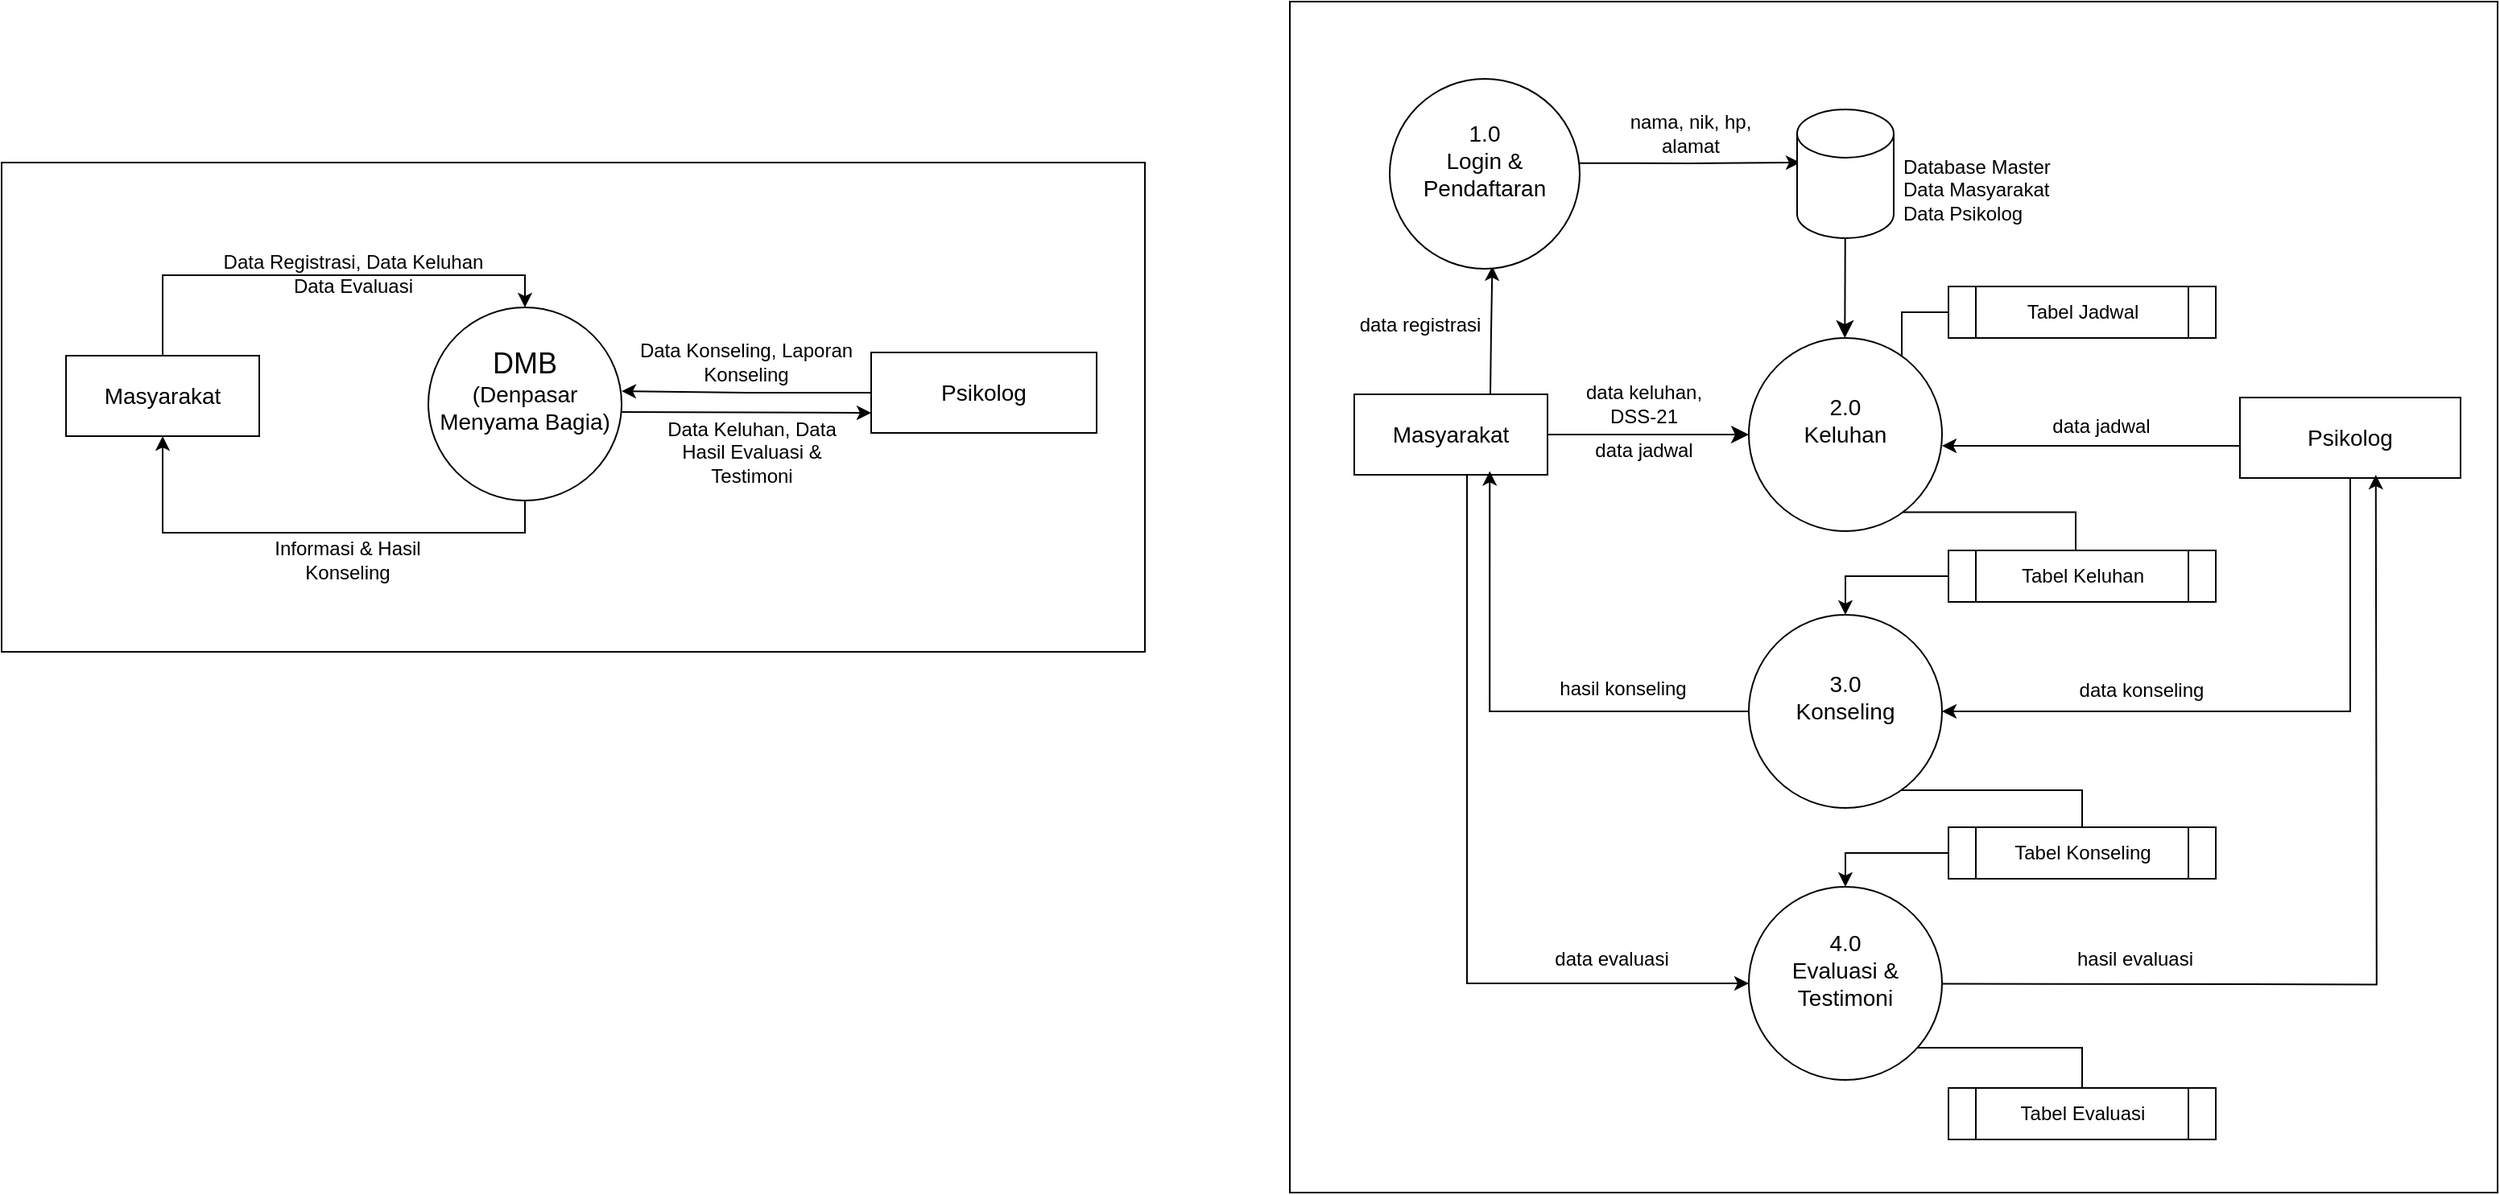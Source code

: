 <mxfile version="26.0.6">
  <diagram id="6a731a19-8d31-9384-78a2-239565b7b9f0" name="Page-1">
    <mxGraphModel dx="2151" dy="1160" grid="1" gridSize="10" guides="1" tooltips="1" connect="1" arrows="1" fold="1" page="1" pageScale="1" pageWidth="1169" pageHeight="827" background="none" math="0" shadow="0">
      <root>
        <mxCell id="0" />
        <mxCell id="1" parent="0" />
        <mxCell id="cNiK-8ckhrLXa3-nI2Zt-66" style="edgeStyle=orthogonalEdgeStyle;rounded=0;orthogonalLoop=1;jettySize=auto;html=1;entryX=0.5;entryY=1;entryDx=0;entryDy=0;" parent="1" source="cNiK-8ckhrLXa3-nI2Zt-7" target="cNiK-8ckhrLXa3-nI2Zt-12" edge="1">
          <mxGeometry relative="1" as="geometry">
            <Array as="points">
              <mxPoint x="415" y="450" />
              <mxPoint x="190" y="450" />
            </Array>
          </mxGeometry>
        </mxCell>
        <mxCell id="cNiK-8ckhrLXa3-nI2Zt-72" style="edgeStyle=orthogonalEdgeStyle;rounded=0;orthogonalLoop=1;jettySize=auto;html=1;entryX=0;entryY=0.75;entryDx=0;entryDy=0;" parent="1" edge="1" target="cNiK-8ckhrLXa3-nI2Zt-70">
          <mxGeometry relative="1" as="geometry">
            <mxPoint x="475" y="375" as="sourcePoint" />
            <mxPoint x="560" y="375" as="targetPoint" />
          </mxGeometry>
        </mxCell>
        <mxCell id="cNiK-8ckhrLXa3-nI2Zt-7" value="&lt;div&gt;&lt;font style=&quot;font-size: 18px;&quot;&gt;DMB&lt;/font&gt;&lt;/div&gt;&lt;div&gt;&lt;font style=&quot;font-size: 14px;&quot;&gt;(Denpasar Menyama Bagia)&lt;/font&gt;&lt;/div&gt;&lt;div&gt;&lt;font style=&quot;font-size: 14px;&quot;&gt;&lt;br&gt;&lt;/font&gt;&lt;/div&gt;" style="ellipse;whiteSpace=wrap;html=1;aspect=fixed;fontSize=14;" parent="1" vertex="1">
          <mxGeometry x="355" y="310" width="120" height="120" as="geometry" />
        </mxCell>
        <mxCell id="cNiK-8ckhrLXa3-nI2Zt-65" style="edgeStyle=orthogonalEdgeStyle;rounded=0;orthogonalLoop=1;jettySize=auto;html=1;entryX=0.5;entryY=0;entryDx=0;entryDy=0;" parent="1" source="cNiK-8ckhrLXa3-nI2Zt-12" target="cNiK-8ckhrLXa3-nI2Zt-7" edge="1">
          <mxGeometry relative="1" as="geometry">
            <Array as="points">
              <mxPoint x="190" y="290" />
              <mxPoint x="415" y="290" />
            </Array>
          </mxGeometry>
        </mxCell>
        <mxCell id="cNiK-8ckhrLXa3-nI2Zt-12" value="Masyarakat" style="rounded=0;whiteSpace=wrap;html=1;fontSize=14;" parent="1" vertex="1">
          <mxGeometry x="130" y="340" width="120" height="50" as="geometry" />
        </mxCell>
        <mxCell id="cNiK-8ckhrLXa3-nI2Zt-18" value="Data Registrasi, Data Keluhan&lt;br&gt;Data Evaluasi" style="text;html=1;align=center;verticalAlign=middle;whiteSpace=wrap;rounded=0;fontSize=12;" parent="1" vertex="1">
          <mxGeometry x="219" y="271" width="179" height="35" as="geometry" />
        </mxCell>
        <mxCell id="cNiK-8ckhrLXa3-nI2Zt-33" value="" style="rounded=0;whiteSpace=wrap;html=1;fillColor=none;" parent="1" vertex="1">
          <mxGeometry x="890" y="120" width="750" height="740" as="geometry" />
        </mxCell>
        <mxCell id="cNiK-8ckhrLXa3-nI2Zt-36" value="&lt;div style=&quot;font-size: 12px;&quot;&gt;Database Master Data Masyarakat&lt;/div&gt;&lt;div style=&quot;font-size: 12px;&quot;&gt;Data Psikolog&lt;br&gt;&lt;/div&gt;" style="text;html=1;align=left;verticalAlign=middle;whiteSpace=wrap;rounded=0;fontSize=12;" parent="1" vertex="1">
          <mxGeometry x="1269" y="207" width="100" height="60" as="geometry" />
        </mxCell>
        <mxCell id="cNiK-8ckhrLXa3-nI2Zt-37" style="edgeStyle=none;curved=1;rounded=0;orthogonalLoop=1;jettySize=auto;html=1;fontSize=12;startSize=8;endSize=8;endArrow=none;endFill=0;startArrow=classic;startFill=1;" parent="1" edge="1" source="cNiK-8ckhrLXa3-nI2Zt-35">
          <mxGeometry relative="1" as="geometry">
            <mxPoint x="1234.66" y="239" as="targetPoint" />
            <mxPoint x="1234.66" y="329" as="sourcePoint" />
          </mxGeometry>
        </mxCell>
        <mxCell id="cNiK-8ckhrLXa3-nI2Zt-38" style="edgeStyle=orthogonalEdgeStyle;rounded=0;orthogonalLoop=1;jettySize=auto;html=1;fontSize=12;startSize=8;endSize=8;endArrow=none;endFill=0;exitX=0.774;exitY=0.902;exitDx=0;exitDy=0;exitPerimeter=0;" parent="1" source="cNiK-8ckhrLXa3-nI2Zt-39" target="cNiK-8ckhrLXa3-nI2Zt-93" edge="1">
          <mxGeometry relative="1" as="geometry">
            <mxPoint x="1235" y="540" as="targetPoint" />
            <Array as="points">
              <mxPoint x="1378" y="437" />
            </Array>
          </mxGeometry>
        </mxCell>
        <mxCell id="fbhjmRC7C3WrphUypX53-27" style="edgeStyle=orthogonalEdgeStyle;rounded=0;orthogonalLoop=1;jettySize=auto;html=1;entryX=0;entryY=0.5;entryDx=0;entryDy=0;endArrow=none;endFill=0;" edge="1" parent="1" source="cNiK-8ckhrLXa3-nI2Zt-39" target="fbhjmRC7C3WrphUypX53-26">
          <mxGeometry relative="1" as="geometry">
            <Array as="points">
              <mxPoint x="1270" y="313" />
            </Array>
          </mxGeometry>
        </mxCell>
        <mxCell id="cNiK-8ckhrLXa3-nI2Zt-39" value="&lt;div style=&quot;font-size: 14px;&quot;&gt;2.0&lt;/div&gt;&lt;div&gt;Keluhan&lt;/div&gt;&lt;div&gt;&lt;br&gt;&lt;/div&gt;" style="ellipse;whiteSpace=wrap;html=1;aspect=fixed;fontSize=14;" parent="1" vertex="1">
          <mxGeometry x="1175" y="329" width="120" height="120" as="geometry" />
        </mxCell>
        <mxCell id="cNiK-8ckhrLXa3-nI2Zt-42" style="edgeStyle=none;curved=1;rounded=0;orthogonalLoop=1;jettySize=auto;html=1;entryX=0;entryY=0.5;entryDx=0;entryDy=0;fontSize=12;startSize=8;endSize=8;" parent="1" source="cNiK-8ckhrLXa3-nI2Zt-44" target="cNiK-8ckhrLXa3-nI2Zt-39" edge="1">
          <mxGeometry relative="1" as="geometry" />
        </mxCell>
        <mxCell id="cNiK-8ckhrLXa3-nI2Zt-78" style="edgeStyle=orthogonalEdgeStyle;rounded=0;orthogonalLoop=1;jettySize=auto;html=1;entryX=0.54;entryY=0.987;entryDx=0;entryDy=0;entryPerimeter=0;" parent="1" edge="1" target="cNiK-8ckhrLXa3-nI2Zt-77">
          <mxGeometry relative="1" as="geometry">
            <mxPoint x="1014.5" y="364" as="sourcePoint" />
            <mxPoint x="1014.496" y="269.006" as="targetPoint" />
            <Array as="points" />
          </mxGeometry>
        </mxCell>
        <mxCell id="fbhjmRC7C3WrphUypX53-9" style="edgeStyle=orthogonalEdgeStyle;rounded=0;orthogonalLoop=1;jettySize=auto;html=1;entryX=0;entryY=0.5;entryDx=0;entryDy=0;" edge="1" parent="1" source="cNiK-8ckhrLXa3-nI2Zt-44" target="fbhjmRC7C3WrphUypX53-8">
          <mxGeometry relative="1" as="geometry">
            <Array as="points">
              <mxPoint x="1000" y="730" />
            </Array>
          </mxGeometry>
        </mxCell>
        <mxCell id="cNiK-8ckhrLXa3-nI2Zt-44" value="Masyarakat" style="rounded=0;whiteSpace=wrap;html=1;fontSize=14;" parent="1" vertex="1">
          <mxGeometry x="930" y="364" width="120" height="50" as="geometry" />
        </mxCell>
        <mxCell id="cNiK-8ckhrLXa3-nI2Zt-50" value="data registrasi" style="text;html=1;align=center;verticalAlign=middle;whiteSpace=wrap;rounded=0;fontSize=12;" parent="1" vertex="1">
          <mxGeometry x="921" y="306" width="100" height="30" as="geometry" />
        </mxCell>
        <mxCell id="cNiK-8ckhrLXa3-nI2Zt-56" style="edgeStyle=none;curved=1;rounded=0;orthogonalLoop=1;jettySize=auto;html=1;exitX=0.5;exitY=1;exitDx=0;exitDy=0;fontSize=12;startSize=8;endSize=8;" parent="1" edge="1">
          <mxGeometry relative="1" as="geometry">
            <mxPoint x="1264" y="491" as="sourcePoint" />
            <mxPoint x="1264" y="491" as="targetPoint" />
          </mxGeometry>
        </mxCell>
        <mxCell id="cNiK-8ckhrLXa3-nI2Zt-91" style="edgeStyle=orthogonalEdgeStyle;rounded=0;orthogonalLoop=1;jettySize=auto;html=1;exitX=0.007;exitY=0.599;exitDx=0;exitDy=0;exitPerimeter=0;" parent="1" edge="1" source="cNiK-8ckhrLXa3-nI2Zt-61">
          <mxGeometry relative="1" as="geometry">
            <mxPoint x="1420" y="396" as="sourcePoint" />
            <mxPoint x="1295" y="396" as="targetPoint" />
          </mxGeometry>
        </mxCell>
        <mxCell id="fbhjmRC7C3WrphUypX53-10" style="edgeStyle=orthogonalEdgeStyle;rounded=0;orthogonalLoop=1;jettySize=auto;html=1;entryX=1;entryY=0.5;entryDx=0;entryDy=0;" edge="1" parent="1" source="cNiK-8ckhrLXa3-nI2Zt-61" target="fbhjmRC7C3WrphUypX53-6">
          <mxGeometry relative="1" as="geometry">
            <Array as="points">
              <mxPoint x="1549" y="561" />
            </Array>
          </mxGeometry>
        </mxCell>
        <mxCell id="cNiK-8ckhrLXa3-nI2Zt-61" value="Psikolog" style="rounded=0;whiteSpace=wrap;html=1;fontSize=14;" parent="1" vertex="1">
          <mxGeometry x="1480" y="366" width="137" height="50" as="geometry" />
        </mxCell>
        <mxCell id="cNiK-8ckhrLXa3-nI2Zt-64" style="edgeStyle=none;curved=1;rounded=0;orthogonalLoop=1;jettySize=auto;html=1;exitX=0.5;exitY=1;exitDx=0;exitDy=0;fontSize=12;startSize=8;endSize=8;" parent="1" edge="1">
          <mxGeometry relative="1" as="geometry">
            <mxPoint x="1300" y="293" as="sourcePoint" />
            <mxPoint x="1300" y="293" as="targetPoint" />
          </mxGeometry>
        </mxCell>
        <mxCell id="cNiK-8ckhrLXa3-nI2Zt-67" value="&lt;div&gt;Informasi &amp;amp; Hasil Konseling&lt;/div&gt;" style="text;html=1;align=center;verticalAlign=middle;whiteSpace=wrap;rounded=0;fontSize=12;" parent="1" vertex="1">
          <mxGeometry x="235" y="452" width="140" height="30" as="geometry" />
        </mxCell>
        <mxCell id="cNiK-8ckhrLXa3-nI2Zt-73" style="edgeStyle=orthogonalEdgeStyle;rounded=0;orthogonalLoop=1;jettySize=auto;html=1;exitX=0;exitY=0.5;exitDx=0;exitDy=0;" parent="1" edge="1" source="cNiK-8ckhrLXa3-nI2Zt-70">
          <mxGeometry relative="1" as="geometry">
            <mxPoint x="580" y="362" as="sourcePoint" />
            <mxPoint x="475" y="362" as="targetPoint" />
          </mxGeometry>
        </mxCell>
        <mxCell id="cNiK-8ckhrLXa3-nI2Zt-70" value="Psikolog" style="rounded=0;whiteSpace=wrap;html=1;fontSize=14;" parent="1" vertex="1">
          <mxGeometry x="630" y="338" width="140" height="50" as="geometry" />
        </mxCell>
        <mxCell id="cNiK-8ckhrLXa3-nI2Zt-74" value="Data Keluhan, Data Hasil Evaluasi &amp;amp; Testimoni" style="text;html=1;align=center;verticalAlign=middle;whiteSpace=wrap;rounded=0;fontSize=12;" parent="1" vertex="1">
          <mxGeometry x="499" y="379" width="114" height="42" as="geometry" />
        </mxCell>
        <mxCell id="cNiK-8ckhrLXa3-nI2Zt-75" value="Data Konseling, Laporan Konseling" style="text;html=1;align=center;verticalAlign=middle;whiteSpace=wrap;rounded=0;fontSize=12;" parent="1" vertex="1">
          <mxGeometry x="482" y="329" width="141" height="30" as="geometry" />
        </mxCell>
        <mxCell id="cNiK-8ckhrLXa3-nI2Zt-77" value="&lt;div style=&quot;font-size: 14px;&quot;&gt;1.0&lt;/div&gt;&lt;div style=&quot;font-size: 14px;&quot;&gt;Login &amp;amp; Pendaftaran&lt;/div&gt;&lt;div style=&quot;font-size: 14px;&quot;&gt;&lt;br style=&quot;font-size: 14px;&quot;&gt;&lt;/div&gt;" style="ellipse;whiteSpace=wrap;html=1;aspect=fixed;fontSize=14;" parent="1" vertex="1">
          <mxGeometry x="952" y="168" width="118" height="118" as="geometry" />
        </mxCell>
        <mxCell id="cNiK-8ckhrLXa3-nI2Zt-82" style="edgeStyle=orthogonalEdgeStyle;rounded=0;orthogonalLoop=1;jettySize=auto;html=1;startArrow=classic;startFill=1;endArrow=none;endFill=0;entryX=1.017;entryY=0.435;entryDx=0;entryDy=0;entryPerimeter=0;" parent="1" edge="1">
          <mxGeometry relative="1" as="geometry">
            <mxPoint x="1069.006" y="220.33" as="targetPoint" />
            <mxPoint x="1207" y="220" as="sourcePoint" />
          </mxGeometry>
        </mxCell>
        <mxCell id="cNiK-8ckhrLXa3-nI2Zt-84" value="&lt;div align=&quot;center&quot;&gt;nama, nik, hp, alamat&lt;br&gt;&lt;/div&gt;" style="text;html=1;align=center;verticalAlign=middle;whiteSpace=wrap;rounded=0;fontSize=12;" parent="1" vertex="1">
          <mxGeometry x="1089" y="187" width="100" height="30" as="geometry" />
        </mxCell>
        <mxCell id="cNiK-8ckhrLXa3-nI2Zt-86" value="data keluhan, DSS-21" style="text;html=1;align=center;verticalAlign=middle;whiteSpace=wrap;rounded=0;fontSize=12;" parent="1" vertex="1">
          <mxGeometry x="1060" y="355" width="100" height="30" as="geometry" />
        </mxCell>
        <mxCell id="cNiK-8ckhrLXa3-nI2Zt-92" value="data jadwal" style="text;html=1;align=center;verticalAlign=middle;whiteSpace=wrap;rounded=0;fontSize=12;" parent="1" vertex="1">
          <mxGeometry x="1339" y="369" width="110" height="30" as="geometry" />
        </mxCell>
        <mxCell id="fbhjmRC7C3WrphUypX53-11" style="edgeStyle=orthogonalEdgeStyle;rounded=0;orthogonalLoop=1;jettySize=auto;html=1;" edge="1" parent="1" source="cNiK-8ckhrLXa3-nI2Zt-93" target="fbhjmRC7C3WrphUypX53-6">
          <mxGeometry relative="1" as="geometry" />
        </mxCell>
        <mxCell id="cNiK-8ckhrLXa3-nI2Zt-93" value="&lt;div&gt;Tabel Keluhan&lt;br&gt;&lt;/div&gt;" style="shape=process;whiteSpace=wrap;html=1;backgroundOutline=1;" parent="1" vertex="1">
          <mxGeometry x="1299" y="461" width="166" height="32" as="geometry" />
        </mxCell>
        <mxCell id="cNiK-8ckhrLXa3-nI2Zt-94" value="" style="rounded=0;whiteSpace=wrap;html=1;fillColor=none;" parent="1" vertex="1">
          <mxGeometry x="90" y="220" width="710" height="304" as="geometry" />
        </mxCell>
        <mxCell id="fbhjmRC7C3WrphUypX53-5" value="data jadwal" style="text;html=1;align=center;verticalAlign=middle;whiteSpace=wrap;rounded=0;fontSize=12;" vertex="1" parent="1">
          <mxGeometry x="1060" y="383.5" width="100" height="30" as="geometry" />
        </mxCell>
        <mxCell id="fbhjmRC7C3WrphUypX53-15" style="edgeStyle=orthogonalEdgeStyle;rounded=0;orthogonalLoop=1;jettySize=auto;html=1;endArrow=none;endFill=0;" edge="1" parent="1" source="fbhjmRC7C3WrphUypX53-6" target="fbhjmRC7C3WrphUypX53-14">
          <mxGeometry relative="1" as="geometry">
            <Array as="points">
              <mxPoint x="1382" y="610" />
            </Array>
          </mxGeometry>
        </mxCell>
        <mxCell id="fbhjmRC7C3WrphUypX53-6" value="&lt;div style=&quot;font-size: 14px;&quot;&gt;3.0&lt;/div&gt;&lt;div&gt;Konseling&lt;br&gt;&lt;/div&gt;&lt;div&gt;&lt;br&gt;&lt;/div&gt;" style="ellipse;whiteSpace=wrap;html=1;aspect=fixed;fontSize=14;" vertex="1" parent="1">
          <mxGeometry x="1175" y="501" width="120" height="120" as="geometry" />
        </mxCell>
        <mxCell id="fbhjmRC7C3WrphUypX53-7" style="edgeStyle=orthogonalEdgeStyle;rounded=0;orthogonalLoop=1;jettySize=auto;html=1;entryX=0.701;entryY=0.954;entryDx=0;entryDy=0;entryPerimeter=0;" edge="1" parent="1" source="fbhjmRC7C3WrphUypX53-6" target="cNiK-8ckhrLXa3-nI2Zt-44">
          <mxGeometry relative="1" as="geometry" />
        </mxCell>
        <mxCell id="fbhjmRC7C3WrphUypX53-18" style="edgeStyle=orthogonalEdgeStyle;rounded=0;orthogonalLoop=1;jettySize=auto;html=1;endArrow=none;endFill=0;" edge="1" parent="1" source="fbhjmRC7C3WrphUypX53-8" target="fbhjmRC7C3WrphUypX53-17">
          <mxGeometry relative="1" as="geometry">
            <Array as="points">
              <mxPoint x="1382" y="770" />
            </Array>
          </mxGeometry>
        </mxCell>
        <mxCell id="fbhjmRC7C3WrphUypX53-8" value="&lt;div style=&quot;font-size: 14px;&quot;&gt;4.0&lt;/div&gt;&lt;div&gt;Evaluasi &amp;amp; Testimoni&lt;br&gt;&lt;/div&gt;&lt;div&gt;&lt;br&gt;&lt;/div&gt;" style="ellipse;whiteSpace=wrap;html=1;aspect=fixed;fontSize=14;" vertex="1" parent="1">
          <mxGeometry x="1175" y="670" width="120" height="120" as="geometry" />
        </mxCell>
        <mxCell id="fbhjmRC7C3WrphUypX53-13" style="edgeStyle=orthogonalEdgeStyle;rounded=0;orthogonalLoop=1;jettySize=auto;html=1;entryX=0.616;entryY=0.956;entryDx=0;entryDy=0;entryPerimeter=0;" edge="1" parent="1">
          <mxGeometry relative="1" as="geometry">
            <mxPoint x="1295" y="730.2" as="sourcePoint" />
            <mxPoint x="1564.392" y="414.0" as="targetPoint" />
          </mxGeometry>
        </mxCell>
        <mxCell id="fbhjmRC7C3WrphUypX53-19" style="edgeStyle=orthogonalEdgeStyle;rounded=0;orthogonalLoop=1;jettySize=auto;html=1;entryX=0.5;entryY=0;entryDx=0;entryDy=0;" edge="1" parent="1" source="fbhjmRC7C3WrphUypX53-14" target="fbhjmRC7C3WrphUypX53-8">
          <mxGeometry relative="1" as="geometry">
            <Array as="points">
              <mxPoint x="1235" y="649" />
            </Array>
          </mxGeometry>
        </mxCell>
        <mxCell id="fbhjmRC7C3WrphUypX53-14" value="&lt;div&gt;Tabel Konseling&lt;br&gt;&lt;/div&gt;" style="shape=process;whiteSpace=wrap;html=1;backgroundOutline=1;" vertex="1" parent="1">
          <mxGeometry x="1299" y="633" width="166" height="32" as="geometry" />
        </mxCell>
        <mxCell id="fbhjmRC7C3WrphUypX53-17" value="&lt;div&gt;Tabel Evaluasi&lt;br&gt;&lt;/div&gt;" style="shape=process;whiteSpace=wrap;html=1;backgroundOutline=1;" vertex="1" parent="1">
          <mxGeometry x="1299" y="795" width="166" height="32" as="geometry" />
        </mxCell>
        <mxCell id="fbhjmRC7C3WrphUypX53-20" value="hasil konseling" style="text;html=1;align=center;verticalAlign=middle;whiteSpace=wrap;rounded=0;fontSize=12;" vertex="1" parent="1">
          <mxGeometry x="1047" y="532" width="100" height="30" as="geometry" />
        </mxCell>
        <mxCell id="fbhjmRC7C3WrphUypX53-21" value="data konseling" style="text;html=1;align=center;verticalAlign=middle;whiteSpace=wrap;rounded=0;fontSize=12;" vertex="1" parent="1">
          <mxGeometry x="1369" y="533" width="100" height="30" as="geometry" />
        </mxCell>
        <mxCell id="fbhjmRC7C3WrphUypX53-22" value="hasil evaluasi" style="text;html=1;align=center;verticalAlign=middle;whiteSpace=wrap;rounded=0;fontSize=12;" vertex="1" parent="1">
          <mxGeometry x="1365" y="700" width="100" height="30" as="geometry" />
        </mxCell>
        <mxCell id="fbhjmRC7C3WrphUypX53-24" value="data evaluasi" style="text;html=1;align=center;verticalAlign=middle;whiteSpace=wrap;rounded=0;fontSize=12;" vertex="1" parent="1">
          <mxGeometry x="1040" y="700" width="100" height="30" as="geometry" />
        </mxCell>
        <mxCell id="fbhjmRC7C3WrphUypX53-25" value="" style="edgeStyle=none;curved=1;rounded=0;orthogonalLoop=1;jettySize=auto;html=1;fontSize=12;startSize=8;endSize=8;endArrow=none;endFill=0;startArrow=classic;startFill=1;" edge="1" parent="1" target="cNiK-8ckhrLXa3-nI2Zt-35">
          <mxGeometry relative="1" as="geometry">
            <mxPoint x="1234.66" y="239" as="targetPoint" />
            <mxPoint x="1234.66" y="329" as="sourcePoint" />
          </mxGeometry>
        </mxCell>
        <mxCell id="cNiK-8ckhrLXa3-nI2Zt-35" value="" style="shape=cylinder3;whiteSpace=wrap;html=1;boundedLbl=1;backgroundOutline=1;size=15;" parent="1" vertex="1">
          <mxGeometry x="1205" y="187" width="60" height="80" as="geometry" />
        </mxCell>
        <mxCell id="fbhjmRC7C3WrphUypX53-26" value="&lt;div&gt;Tabel Jadwal&lt;br&gt;&lt;/div&gt;" style="shape=process;whiteSpace=wrap;html=1;backgroundOutline=1;" vertex="1" parent="1">
          <mxGeometry x="1299" y="297" width="166" height="32" as="geometry" />
        </mxCell>
      </root>
    </mxGraphModel>
  </diagram>
</mxfile>
